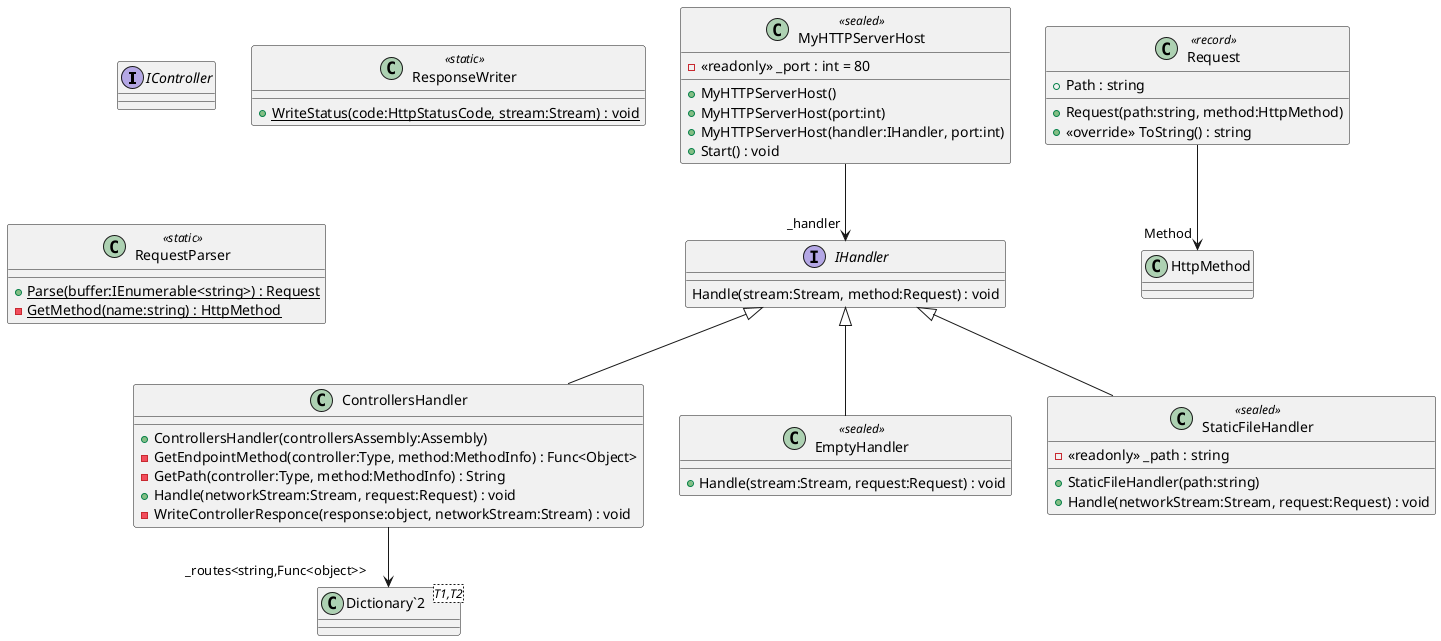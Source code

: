 @startuml
interface IController {
}
interface IHandler {
    Handle(stream:Stream, method:Request) : void
}
class MyHTTPServerHost <<sealed>> {
    - <<readonly>> _port : int = 80
    + MyHTTPServerHost()
    + MyHTTPServerHost(port:int)
    + MyHTTPServerHost(handler:IHandler, port:int)
    + Start() : void
}
MyHTTPServerHost --> "_handler" IHandler
class Request <<record>> {
    + Path : string
    + Request(path:string, method:HttpMethod)
    + <<override>> ToString() : string
}
Request --> "Method" HttpMethod
class ResponseWriter <<static>> {
    + {static} WriteStatus(code:HttpStatusCode, stream:Stream) : void
}
class ControllersHandler {
    + ControllersHandler(controllersAssembly:Assembly)
    - GetEndpointMethod(controller:Type, method:MethodInfo) : Func<Object>
    - GetPath(controller:Type, method:MethodInfo) : String
    + Handle(networkStream:Stream, request:Request) : void
    - WriteControllerResponce(response:object, networkStream:Stream) : void
}
class "Dictionary`2"<T1,T2> {
}
IHandler <|-- ControllersHandler
ControllersHandler --> "_routes<string,Func<object>>" "Dictionary`2"
class EmptyHandler <<sealed>> {
    + Handle(stream:Stream, request:Request) : void
}
IHandler <|-- EmptyHandler
class StaticFileHandler <<sealed>> {
    - <<readonly>> _path : string
    + StaticFileHandler(path:string)
    + Handle(networkStream:Stream, request:Request) : void
}
IHandler <|-- StaticFileHandler
class RequestParser <<static>> {
    + {static} Parse(buffer:IEnumerable<string>) : Request
    - {static} GetMethod(name:string) : HttpMethod
}
@enduml
